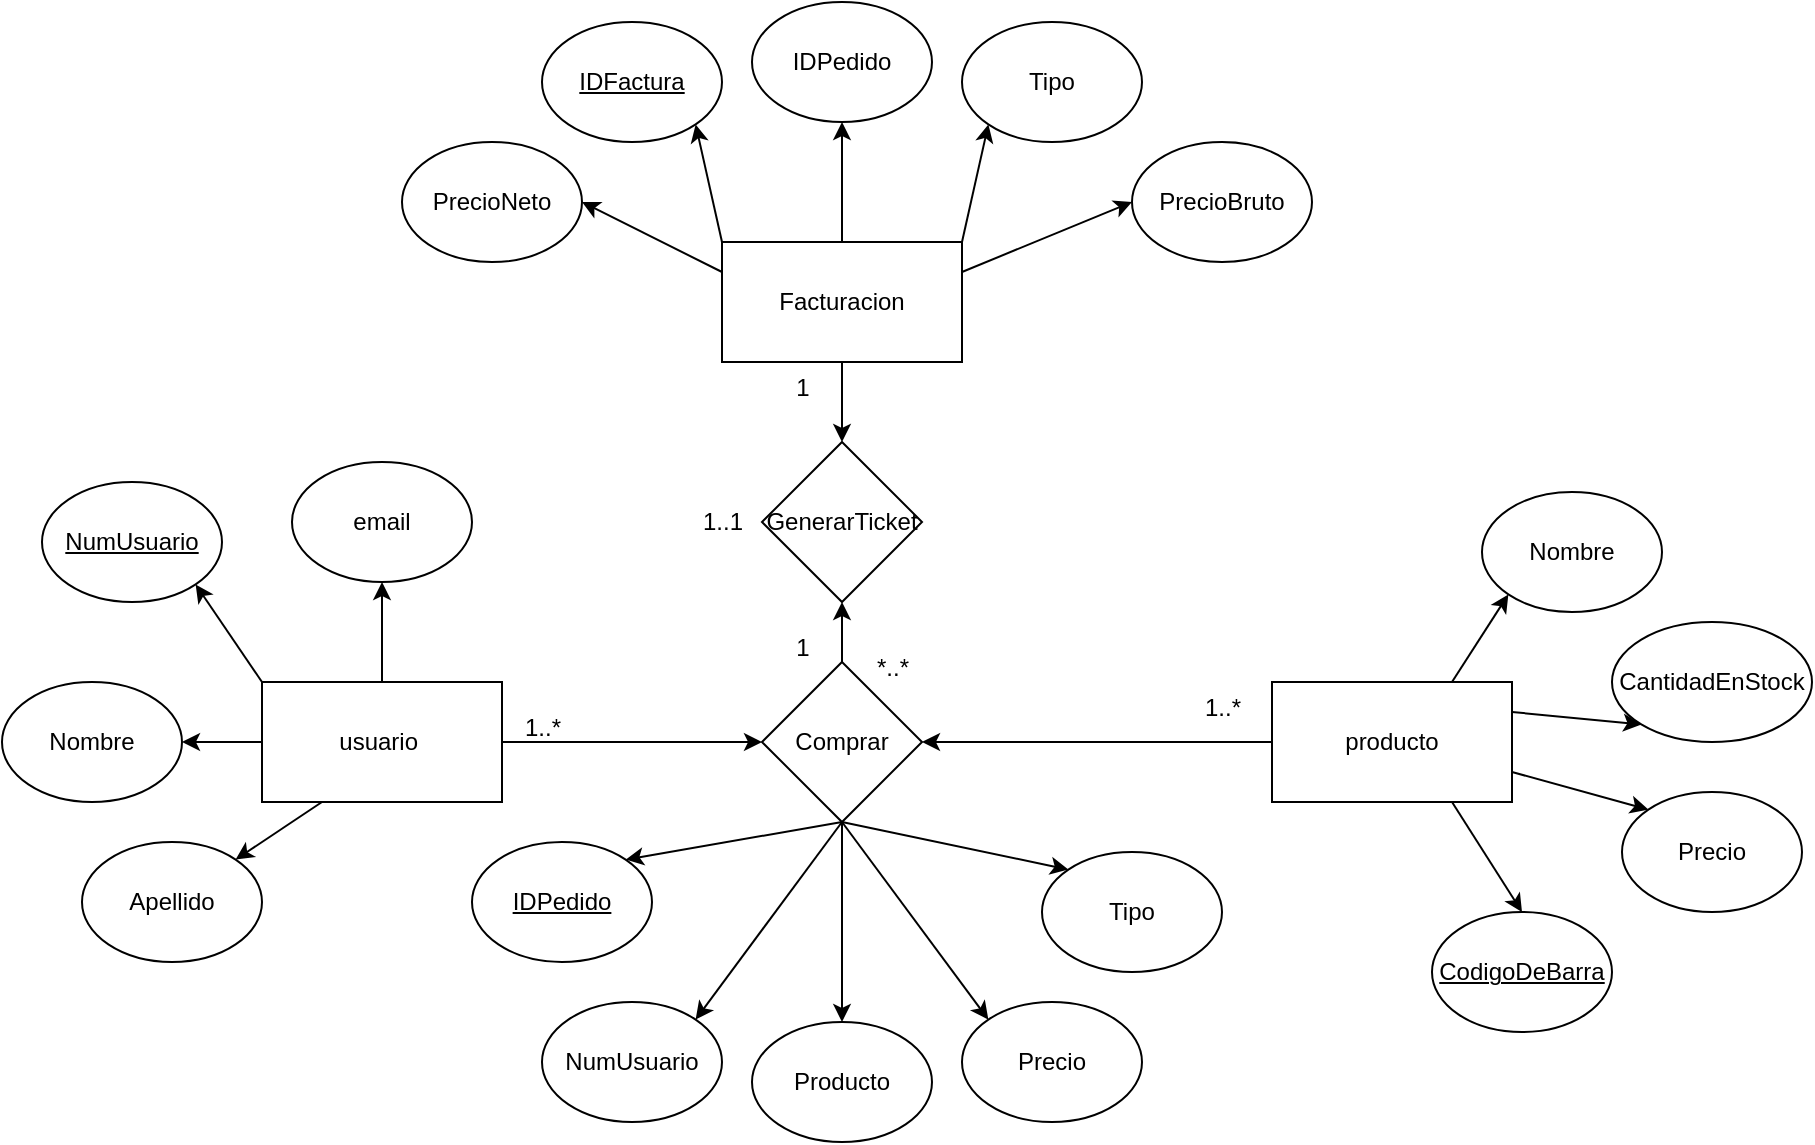 <mxfile version="21.2.8" type="device">
  <diagram name="Página-1" id="zM4ovOgVnyasq4jxKyzR">
    <mxGraphModel dx="1434" dy="844" grid="1" gridSize="10" guides="1" tooltips="1" connect="1" arrows="1" fold="1" page="1" pageScale="1" pageWidth="827" pageHeight="1169" math="0" shadow="0">
      <root>
        <mxCell id="0" />
        <mxCell id="1" parent="0" />
        <mxCell id="goOd5xpuixa026erWuvr-10" style="rounded=0;orthogonalLoop=1;jettySize=auto;html=1;exitX=1;exitY=0.5;exitDx=0;exitDy=0;" edge="1" parent="1" source="goOd5xpuixa026erWuvr-1" target="goOd5xpuixa026erWuvr-11">
          <mxGeometry relative="1" as="geometry">
            <mxPoint x="340" y="510" as="targetPoint" />
          </mxGeometry>
        </mxCell>
        <mxCell id="goOd5xpuixa026erWuvr-21" style="rounded=0;orthogonalLoop=1;jettySize=auto;html=1;exitX=0.25;exitY=1;exitDx=0;exitDy=0;entryX=1;entryY=0;entryDx=0;entryDy=0;" edge="1" parent="1" source="goOd5xpuixa026erWuvr-1" target="goOd5xpuixa026erWuvr-6">
          <mxGeometry relative="1" as="geometry" />
        </mxCell>
        <mxCell id="goOd5xpuixa026erWuvr-22" style="rounded=0;orthogonalLoop=1;jettySize=auto;html=1;exitX=0;exitY=0.5;exitDx=0;exitDy=0;entryX=1;entryY=0.5;entryDx=0;entryDy=0;" edge="1" parent="1" source="goOd5xpuixa026erWuvr-1" target="goOd5xpuixa026erWuvr-5">
          <mxGeometry relative="1" as="geometry" />
        </mxCell>
        <mxCell id="goOd5xpuixa026erWuvr-24" style="rounded=0;orthogonalLoop=1;jettySize=auto;html=1;exitX=0;exitY=0;exitDx=0;exitDy=0;entryX=1;entryY=1;entryDx=0;entryDy=0;" edge="1" parent="1" source="goOd5xpuixa026erWuvr-1" target="goOd5xpuixa026erWuvr-2">
          <mxGeometry relative="1" as="geometry" />
        </mxCell>
        <mxCell id="goOd5xpuixa026erWuvr-25" style="rounded=0;orthogonalLoop=1;jettySize=auto;html=1;exitX=0.5;exitY=0;exitDx=0;exitDy=0;entryX=0.5;entryY=1;entryDx=0;entryDy=0;" edge="1" parent="1" source="goOd5xpuixa026erWuvr-1" target="goOd5xpuixa026erWuvr-3">
          <mxGeometry relative="1" as="geometry" />
        </mxCell>
        <mxCell id="goOd5xpuixa026erWuvr-1" value="usuario&amp;nbsp;" style="rounded=0;whiteSpace=wrap;html=1;" vertex="1" parent="1">
          <mxGeometry x="130" y="470" width="120" height="60" as="geometry" />
        </mxCell>
        <mxCell id="goOd5xpuixa026erWuvr-2" value="&lt;u&gt;NumUsuario&lt;br&gt;&lt;/u&gt;" style="ellipse;whiteSpace=wrap;html=1;" vertex="1" parent="1">
          <mxGeometry x="20" y="370" width="90" height="60" as="geometry" />
        </mxCell>
        <mxCell id="goOd5xpuixa026erWuvr-3" value="email" style="ellipse;whiteSpace=wrap;html=1;" vertex="1" parent="1">
          <mxGeometry x="145" y="360" width="90" height="60" as="geometry" />
        </mxCell>
        <mxCell id="goOd5xpuixa026erWuvr-5" value="Nombre" style="ellipse;whiteSpace=wrap;html=1;" vertex="1" parent="1">
          <mxGeometry y="470" width="90" height="60" as="geometry" />
        </mxCell>
        <mxCell id="goOd5xpuixa026erWuvr-6" value="Apellido" style="ellipse;whiteSpace=wrap;html=1;" vertex="1" parent="1">
          <mxGeometry x="40" y="550" width="90" height="60" as="geometry" />
        </mxCell>
        <mxCell id="goOd5xpuixa026erWuvr-12" style="rounded=0;orthogonalLoop=1;jettySize=auto;html=1;exitX=0;exitY=0.5;exitDx=0;exitDy=0;entryX=1;entryY=0.5;entryDx=0;entryDy=0;" edge="1" parent="1" source="goOd5xpuixa026erWuvr-7" target="goOd5xpuixa026erWuvr-11">
          <mxGeometry relative="1" as="geometry" />
        </mxCell>
        <mxCell id="goOd5xpuixa026erWuvr-26" style="rounded=0;orthogonalLoop=1;jettySize=auto;html=1;exitX=0.75;exitY=0;exitDx=0;exitDy=0;entryX=0;entryY=1;entryDx=0;entryDy=0;" edge="1" parent="1" source="goOd5xpuixa026erWuvr-7" target="goOd5xpuixa026erWuvr-16">
          <mxGeometry relative="1" as="geometry" />
        </mxCell>
        <mxCell id="goOd5xpuixa026erWuvr-27" style="edgeStyle=none;rounded=0;orthogonalLoop=1;jettySize=auto;html=1;exitX=1;exitY=0.25;exitDx=0;exitDy=0;entryX=0;entryY=1;entryDx=0;entryDy=0;" edge="1" parent="1" source="goOd5xpuixa026erWuvr-7" target="goOd5xpuixa026erWuvr-17">
          <mxGeometry relative="1" as="geometry" />
        </mxCell>
        <mxCell id="goOd5xpuixa026erWuvr-28" style="edgeStyle=none;rounded=0;orthogonalLoop=1;jettySize=auto;html=1;exitX=1;exitY=0.75;exitDx=0;exitDy=0;entryX=0;entryY=0;entryDx=0;entryDy=0;" edge="1" parent="1" source="goOd5xpuixa026erWuvr-7" target="goOd5xpuixa026erWuvr-18">
          <mxGeometry relative="1" as="geometry" />
        </mxCell>
        <mxCell id="goOd5xpuixa026erWuvr-33" style="edgeStyle=none;rounded=0;orthogonalLoop=1;jettySize=auto;html=1;exitX=0.75;exitY=1;exitDx=0;exitDy=0;entryX=0.5;entryY=0;entryDx=0;entryDy=0;" edge="1" parent="1" source="goOd5xpuixa026erWuvr-7" target="goOd5xpuixa026erWuvr-20">
          <mxGeometry relative="1" as="geometry" />
        </mxCell>
        <mxCell id="goOd5xpuixa026erWuvr-7" value="producto" style="rounded=0;whiteSpace=wrap;html=1;" vertex="1" parent="1">
          <mxGeometry x="635" y="470" width="120" height="60" as="geometry" />
        </mxCell>
        <mxCell id="goOd5xpuixa026erWuvr-41" style="edgeStyle=none;rounded=0;orthogonalLoop=1;jettySize=auto;html=1;exitX=0.5;exitY=1;exitDx=0;exitDy=0;entryX=1;entryY=0;entryDx=0;entryDy=0;" edge="1" parent="1" source="goOd5xpuixa026erWuvr-11" target="goOd5xpuixa026erWuvr-43">
          <mxGeometry relative="1" as="geometry">
            <mxPoint x="310" y="580" as="targetPoint" />
          </mxGeometry>
        </mxCell>
        <mxCell id="goOd5xpuixa026erWuvr-44" style="edgeStyle=none;rounded=0;orthogonalLoop=1;jettySize=auto;html=1;exitX=0.5;exitY=1;exitDx=0;exitDy=0;entryX=0.5;entryY=0;entryDx=0;entryDy=0;" edge="1" parent="1" source="goOd5xpuixa026erWuvr-11" target="goOd5xpuixa026erWuvr-42">
          <mxGeometry relative="1" as="geometry" />
        </mxCell>
        <mxCell id="goOd5xpuixa026erWuvr-45" style="edgeStyle=none;rounded=0;orthogonalLoop=1;jettySize=auto;html=1;exitX=0.5;exitY=1;exitDx=0;exitDy=0;entryX=0;entryY=0;entryDx=0;entryDy=0;" edge="1" parent="1" source="goOd5xpuixa026erWuvr-11" target="goOd5xpuixa026erWuvr-47">
          <mxGeometry relative="1" as="geometry">
            <mxPoint x="480" y="590" as="targetPoint" />
          </mxGeometry>
        </mxCell>
        <mxCell id="goOd5xpuixa026erWuvr-49" style="edgeStyle=none;rounded=0;orthogonalLoop=1;jettySize=auto;html=1;exitX=0.5;exitY=1;exitDx=0;exitDy=0;entryX=1;entryY=0;entryDx=0;entryDy=0;" edge="1" parent="1" source="goOd5xpuixa026erWuvr-11" target="goOd5xpuixa026erWuvr-48">
          <mxGeometry relative="1" as="geometry" />
        </mxCell>
        <mxCell id="goOd5xpuixa026erWuvr-53" style="edgeStyle=none;rounded=0;orthogonalLoop=1;jettySize=auto;html=1;exitX=0.5;exitY=0;exitDx=0;exitDy=0;entryX=0.5;entryY=1;entryDx=0;entryDy=0;" edge="1" parent="1" source="goOd5xpuixa026erWuvr-11" target="goOd5xpuixa026erWuvr-52">
          <mxGeometry relative="1" as="geometry" />
        </mxCell>
        <mxCell id="goOd5xpuixa026erWuvr-60" style="edgeStyle=none;rounded=0;orthogonalLoop=1;jettySize=auto;html=1;exitX=0.5;exitY=1;exitDx=0;exitDy=0;entryX=0;entryY=0;entryDx=0;entryDy=0;" edge="1" parent="1" source="goOd5xpuixa026erWuvr-11" target="goOd5xpuixa026erWuvr-59">
          <mxGeometry relative="1" as="geometry" />
        </mxCell>
        <mxCell id="goOd5xpuixa026erWuvr-11" value="Comprar" style="rhombus;whiteSpace=wrap;html=1;" vertex="1" parent="1">
          <mxGeometry x="380" y="460" width="80" height="80" as="geometry" />
        </mxCell>
        <mxCell id="goOd5xpuixa026erWuvr-16" value="Nombre" style="ellipse;whiteSpace=wrap;html=1;" vertex="1" parent="1">
          <mxGeometry x="740" y="375" width="90" height="60" as="geometry" />
        </mxCell>
        <mxCell id="goOd5xpuixa026erWuvr-17" value="CantidadEnStock" style="ellipse;whiteSpace=wrap;html=1;" vertex="1" parent="1">
          <mxGeometry x="805" y="440" width="100" height="60" as="geometry" />
        </mxCell>
        <mxCell id="goOd5xpuixa026erWuvr-18" value="Precio" style="ellipse;whiteSpace=wrap;html=1;" vertex="1" parent="1">
          <mxGeometry x="810" y="525" width="90" height="60" as="geometry" />
        </mxCell>
        <mxCell id="goOd5xpuixa026erWuvr-20" value="&lt;u&gt;CodigoDeBarra&lt;/u&gt;" style="ellipse;whiteSpace=wrap;html=1;" vertex="1" parent="1">
          <mxGeometry x="715" y="585" width="90" height="60" as="geometry" />
        </mxCell>
        <mxCell id="goOd5xpuixa026erWuvr-37" value="1..*" style="text;html=1;align=center;verticalAlign=middle;resizable=0;points=[];autosize=1;strokeColor=none;fillColor=none;" vertex="1" parent="1">
          <mxGeometry x="250" y="478" width="40" height="30" as="geometry" />
        </mxCell>
        <mxCell id="goOd5xpuixa026erWuvr-38" value="1..*" style="text;html=1;align=center;verticalAlign=middle;resizable=0;points=[];autosize=1;strokeColor=none;fillColor=none;" vertex="1" parent="1">
          <mxGeometry x="590" y="468" width="40" height="30" as="geometry" />
        </mxCell>
        <mxCell id="goOd5xpuixa026erWuvr-39" value="*..*" style="text;html=1;align=center;verticalAlign=middle;resizable=0;points=[];autosize=1;strokeColor=none;fillColor=none;" vertex="1" parent="1">
          <mxGeometry x="425" y="448" width="40" height="30" as="geometry" />
        </mxCell>
        <mxCell id="goOd5xpuixa026erWuvr-42" value="Producto" style="ellipse;whiteSpace=wrap;html=1;" vertex="1" parent="1">
          <mxGeometry x="375" y="640" width="90" height="60" as="geometry" />
        </mxCell>
        <mxCell id="goOd5xpuixa026erWuvr-43" value="NumUsuario" style="ellipse;whiteSpace=wrap;html=1;" vertex="1" parent="1">
          <mxGeometry x="270" y="630" width="90" height="60" as="geometry" />
        </mxCell>
        <mxCell id="goOd5xpuixa026erWuvr-47" value="Precio" style="ellipse;whiteSpace=wrap;html=1;" vertex="1" parent="1">
          <mxGeometry x="480" y="630" width="90" height="60" as="geometry" />
        </mxCell>
        <mxCell id="goOd5xpuixa026erWuvr-48" value="&lt;u&gt;IDPedido&lt;/u&gt;" style="ellipse;whiteSpace=wrap;html=1;" vertex="1" parent="1">
          <mxGeometry x="235" y="550" width="90" height="60" as="geometry" />
        </mxCell>
        <mxCell id="goOd5xpuixa026erWuvr-54" style="edgeStyle=none;rounded=0;orthogonalLoop=1;jettySize=auto;html=1;exitX=0.5;exitY=1;exitDx=0;exitDy=0;entryX=0.5;entryY=0;entryDx=0;entryDy=0;" edge="1" parent="1" source="goOd5xpuixa026erWuvr-50" target="goOd5xpuixa026erWuvr-52">
          <mxGeometry relative="1" as="geometry" />
        </mxCell>
        <mxCell id="goOd5xpuixa026erWuvr-56" style="edgeStyle=none;rounded=0;orthogonalLoop=1;jettySize=auto;html=1;exitX=0;exitY=0;exitDx=0;exitDy=0;entryX=1;entryY=1;entryDx=0;entryDy=0;" edge="1" parent="1" source="goOd5xpuixa026erWuvr-50" target="goOd5xpuixa026erWuvr-55">
          <mxGeometry relative="1" as="geometry" />
        </mxCell>
        <mxCell id="goOd5xpuixa026erWuvr-61" style="edgeStyle=none;rounded=0;orthogonalLoop=1;jettySize=auto;html=1;exitX=0.5;exitY=0;exitDx=0;exitDy=0;entryX=0.5;entryY=1;entryDx=0;entryDy=0;" edge="1" parent="1" source="goOd5xpuixa026erWuvr-50" target="goOd5xpuixa026erWuvr-57">
          <mxGeometry relative="1" as="geometry" />
        </mxCell>
        <mxCell id="goOd5xpuixa026erWuvr-62" style="edgeStyle=none;rounded=0;orthogonalLoop=1;jettySize=auto;html=1;exitX=1;exitY=0;exitDx=0;exitDy=0;entryX=0;entryY=1;entryDx=0;entryDy=0;" edge="1" parent="1" source="goOd5xpuixa026erWuvr-50" target="goOd5xpuixa026erWuvr-58">
          <mxGeometry relative="1" as="geometry" />
        </mxCell>
        <mxCell id="goOd5xpuixa026erWuvr-63" style="edgeStyle=none;rounded=0;orthogonalLoop=1;jettySize=auto;html=1;exitX=1;exitY=0.25;exitDx=0;exitDy=0;entryX=0;entryY=0.5;entryDx=0;entryDy=0;" edge="1" parent="1" source="goOd5xpuixa026erWuvr-50" target="goOd5xpuixa026erWuvr-64">
          <mxGeometry relative="1" as="geometry">
            <mxPoint x="540" y="250" as="targetPoint" />
          </mxGeometry>
        </mxCell>
        <mxCell id="goOd5xpuixa026erWuvr-67" style="edgeStyle=none;rounded=0;orthogonalLoop=1;jettySize=auto;html=1;exitX=0;exitY=0.25;exitDx=0;exitDy=0;entryX=1;entryY=0.5;entryDx=0;entryDy=0;" edge="1" parent="1" source="goOd5xpuixa026erWuvr-50" target="goOd5xpuixa026erWuvr-66">
          <mxGeometry relative="1" as="geometry" />
        </mxCell>
        <mxCell id="goOd5xpuixa026erWuvr-50" value="Facturacion" style="rounded=0;whiteSpace=wrap;html=1;" vertex="1" parent="1">
          <mxGeometry x="360" y="250" width="120" height="60" as="geometry" />
        </mxCell>
        <mxCell id="goOd5xpuixa026erWuvr-52" value="GenerarTicket" style="rhombus;whiteSpace=wrap;html=1;" vertex="1" parent="1">
          <mxGeometry x="380" y="350" width="80" height="80" as="geometry" />
        </mxCell>
        <mxCell id="goOd5xpuixa026erWuvr-55" value="&lt;u&gt;IDFactura&lt;/u&gt;" style="ellipse;whiteSpace=wrap;html=1;" vertex="1" parent="1">
          <mxGeometry x="270" y="140" width="90" height="60" as="geometry" />
        </mxCell>
        <mxCell id="goOd5xpuixa026erWuvr-57" value="IDPedido" style="ellipse;whiteSpace=wrap;html=1;" vertex="1" parent="1">
          <mxGeometry x="375" y="130" width="90" height="60" as="geometry" />
        </mxCell>
        <mxCell id="goOd5xpuixa026erWuvr-58" value="Tipo" style="ellipse;whiteSpace=wrap;html=1;" vertex="1" parent="1">
          <mxGeometry x="480" y="140" width="90" height="60" as="geometry" />
        </mxCell>
        <mxCell id="goOd5xpuixa026erWuvr-59" value="Tipo" style="ellipse;whiteSpace=wrap;html=1;" vertex="1" parent="1">
          <mxGeometry x="520" y="555" width="90" height="60" as="geometry" />
        </mxCell>
        <mxCell id="goOd5xpuixa026erWuvr-64" value="PrecioBruto" style="ellipse;whiteSpace=wrap;html=1;" vertex="1" parent="1">
          <mxGeometry x="565" y="200" width="90" height="60" as="geometry" />
        </mxCell>
        <mxCell id="goOd5xpuixa026erWuvr-66" value="PrecioNeto" style="ellipse;whiteSpace=wrap;html=1;" vertex="1" parent="1">
          <mxGeometry x="200" y="200" width="90" height="60" as="geometry" />
        </mxCell>
        <mxCell id="goOd5xpuixa026erWuvr-68" value="1" style="text;html=1;align=center;verticalAlign=middle;resizable=0;points=[];autosize=1;strokeColor=none;fillColor=none;" vertex="1" parent="1">
          <mxGeometry x="385" y="438" width="30" height="30" as="geometry" />
        </mxCell>
        <mxCell id="goOd5xpuixa026erWuvr-69" value="1" style="text;html=1;align=center;verticalAlign=middle;resizable=0;points=[];autosize=1;strokeColor=none;fillColor=none;" vertex="1" parent="1">
          <mxGeometry x="385" y="308" width="30" height="30" as="geometry" />
        </mxCell>
        <mxCell id="goOd5xpuixa026erWuvr-70" value="1..1" style="text;html=1;align=center;verticalAlign=middle;resizable=0;points=[];autosize=1;strokeColor=none;fillColor=none;" vertex="1" parent="1">
          <mxGeometry x="340" y="375" width="40" height="30" as="geometry" />
        </mxCell>
      </root>
    </mxGraphModel>
  </diagram>
</mxfile>

